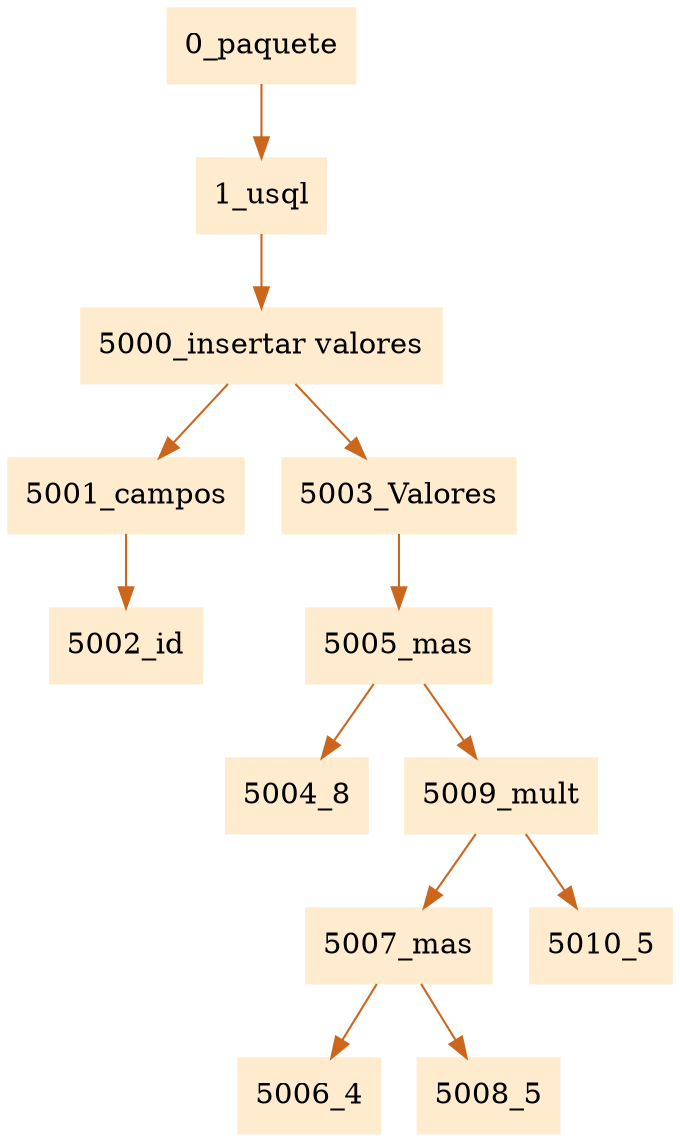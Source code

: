 digraph G {node[shape=box, style=filled, color=blanchedalmond]; edge[color=chocolate3];rankdir=UD 

"0_paquete"->"1_usql""1_usql"->"5000_insertar valores""5000_insertar valores"->"5001_campos""5001_campos"->"5002_id""5000_insertar valores"->"5003_Valores""5003_Valores"->"5005_mas""5005_mas"->"5004_8""5005_mas"->"5009_mult""5009_mult"->"5007_mas""5007_mas"->"5006_4""5007_mas"->"5008_5""5009_mult"->"5010_5"

}
